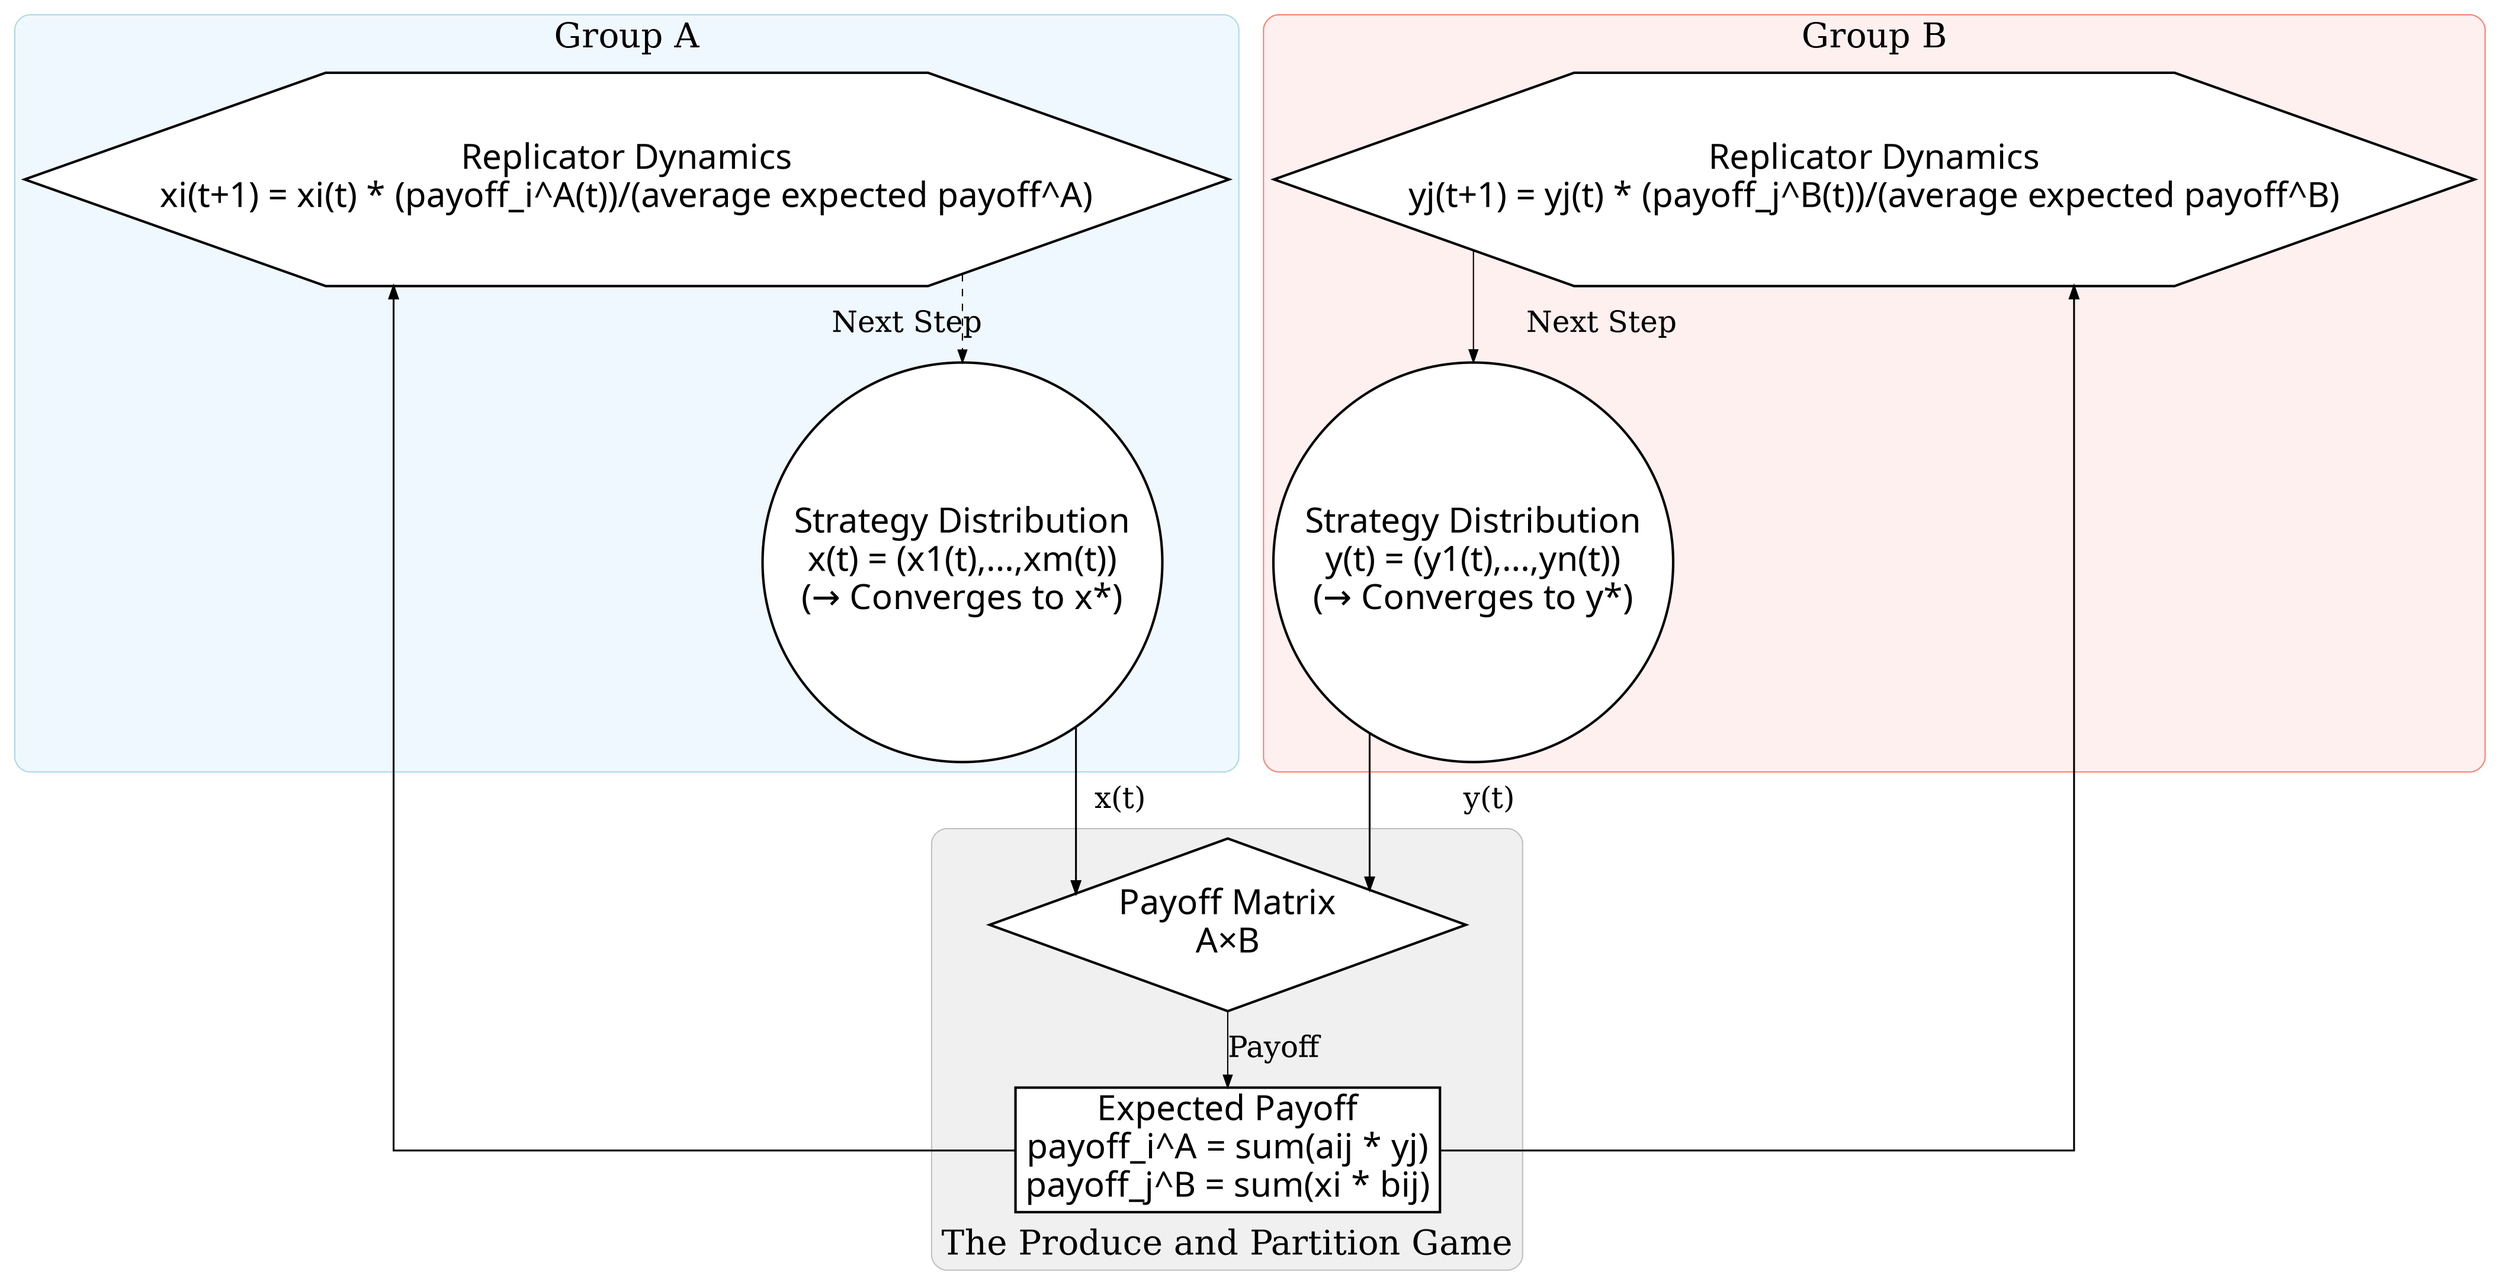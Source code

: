 digraph two_population_standard_replicator_dynamics {
    // Basic settings
    rankdir=TB;
    node [fontname="Times New Roman", fontsize=28];
    splines=ortho;
    overlap=false;
    
    // Graph-wide settings
    graph [
        overlap=false,
        splines=ortho,
        concentrate=true,
        sep="10,10",
        nodesep=0.5,
        ranksep=0.5
    ];
    
    // Common edge settings
    edge [
        decorate=false,
        labelangle=auto,
        labeldistance=2,
        fontsize=24
    ];
    
    // Group A cluster
    subgraph cluster_0 {
        margin=8;
        label="Group A";
        style=rounded;
        color=lightblue;
        bgcolor="#F0F8FF";
        fontsize=28;
        
        pop1 [shape=circle, 
              label="Strategy Distribution\nx(t) = (x1(t),...,xm(t))\n(→ Converges to x*)",
              style=filled,
              width=4.5,
              height=2.2,
              fillcolor=white,
              penwidth=2.0];
              
        dynamics1 [shape=hexagon,
                  label="Replicator Dynamics\nxi(t+1) = xi(t) * (payoff_i^A(t))/(average expected payoff^A)",
                  style=filled,
                  width=4.5,
                  height=2.4,
                  fillcolor=white,
                  penwidth=2.0];
        dynamics1 -> pop1 [style=dashed, color=black, constraint=true, label="Next Step"];
    }
    
    // Group B cluster
    subgraph cluster_1 {
        margin=8;
        label="Group B";
        style=rounded;
        color=salmon;
        bgcolor="#FFF0F0";
        fontsize=28;
        
        pop2 [shape=circle,
              label="Strategy Distribution\ny(t) = (y1(t),...,yn(t))\n(→ Converges to y*)",
              style=filled,
              width=4.5,
              height=2.2,
              fillcolor=white,
              penwidth=2.0];
              
        dynamics2 [shape=hexagon,
                  label="Replicator Dynamics\nyj(t+1) = yj(t) * (payoff_j^B(t))/(average expected payoff^B)",
                  style=filled,
                  width=4.5,
                  height=2.4,
                  fillcolor=white,
                  penwidth=2.0];
        dynamics2 -> pop2 [style=solid, color=black, constraint=true, label="Next Step"]
    }

    // Game interaction
    subgraph cluster_game {
        margin=8;
        label="The Produce and Partition Game";
        labelloc="b";
        style=rounded;
        color=gray;
        bgcolor="#F0F0F0";
        fontsize=28;
        
        pair1 [shape=diamond, 
               label="Payoff Matrix\nA×B", 
               style=filled,
               width=2.5,
               fillcolor=white,
               penwidth=2.0];
        
        pair2 [shape=roundrectangle,
               label="Expected Payoff\npayoff_i^A = sum(aij * yj)\npayoff_j^B = sum(xi * bij)",
               style=filled,
               width=4.5,
               fillcolor=white,
               penwidth=2.0];
        
        pair1 -> pair2 [label="Payoff"];
    }
    
    // Flow arrows with orthogonal lines
    edge [penwidth=1.5];
    pop1 -> pair1 [label="x(t)"];
    pop2 -> pair1 [label="y(t)"];
    
    // Fitness feedback with orthogonal lines
    pair2 -> dynamics1;
    pair2 -> dynamics2;
}
